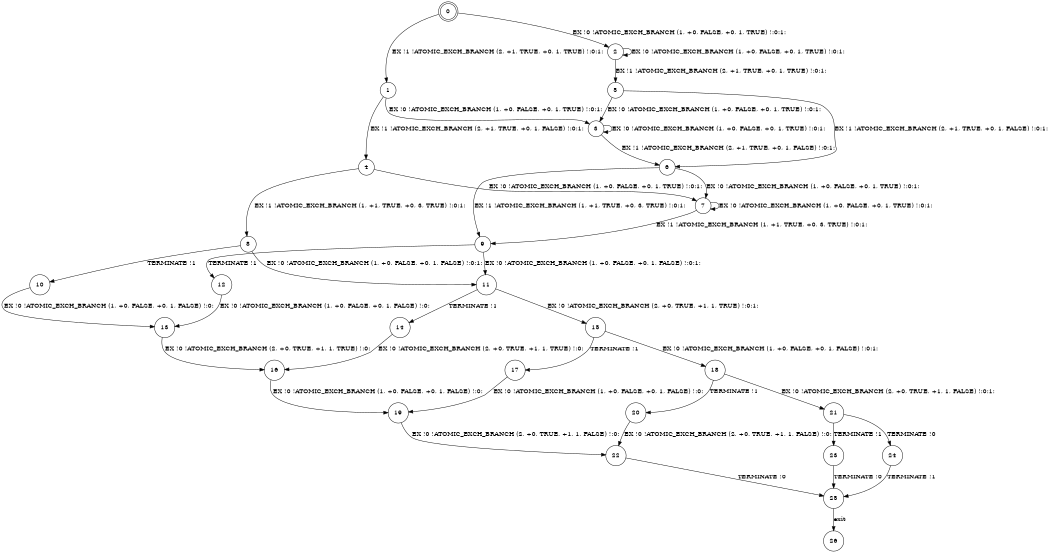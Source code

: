 digraph BCG {
size = "7, 10.5";
center = TRUE;
node [shape = circle];
0 [peripheries = 2];
0 -> 1 [label = "EX !1 !ATOMIC_EXCH_BRANCH (2, +1, TRUE, +0, 1, TRUE) !:0:1:"];
0 -> 2 [label = "EX !0 !ATOMIC_EXCH_BRANCH (1, +0, FALSE, +0, 1, TRUE) !:0:1:"];
1 -> 3 [label = "EX !0 !ATOMIC_EXCH_BRANCH (1, +0, FALSE, +0, 1, TRUE) !:0:1:"];
1 -> 4 [label = "EX !1 !ATOMIC_EXCH_BRANCH (2, +1, TRUE, +0, 1, FALSE) !:0:1:"];
2 -> 5 [label = "EX !1 !ATOMIC_EXCH_BRANCH (2, +1, TRUE, +0, 1, TRUE) !:0:1:"];
2 -> 2 [label = "EX !0 !ATOMIC_EXCH_BRANCH (1, +0, FALSE, +0, 1, TRUE) !:0:1:"];
3 -> 6 [label = "EX !1 !ATOMIC_EXCH_BRANCH (2, +1, TRUE, +0, 1, FALSE) !:0:1:"];
3 -> 3 [label = "EX !0 !ATOMIC_EXCH_BRANCH (1, +0, FALSE, +0, 1, TRUE) !:0:1:"];
4 -> 7 [label = "EX !0 !ATOMIC_EXCH_BRANCH (1, +0, FALSE, +0, 1, TRUE) !:0:1:"];
4 -> 8 [label = "EX !1 !ATOMIC_EXCH_BRANCH (1, +1, TRUE, +0, 3, TRUE) !:0:1:"];
5 -> 6 [label = "EX !1 !ATOMIC_EXCH_BRANCH (2, +1, TRUE, +0, 1, FALSE) !:0:1:"];
5 -> 3 [label = "EX !0 !ATOMIC_EXCH_BRANCH (1, +0, FALSE, +0, 1, TRUE) !:0:1:"];
6 -> 9 [label = "EX !1 !ATOMIC_EXCH_BRANCH (1, +1, TRUE, +0, 3, TRUE) !:0:1:"];
6 -> 7 [label = "EX !0 !ATOMIC_EXCH_BRANCH (1, +0, FALSE, +0, 1, TRUE) !:0:1:"];
7 -> 9 [label = "EX !1 !ATOMIC_EXCH_BRANCH (1, +1, TRUE, +0, 3, TRUE) !:0:1:"];
7 -> 7 [label = "EX !0 !ATOMIC_EXCH_BRANCH (1, +0, FALSE, +0, 1, TRUE) !:0:1:"];
8 -> 10 [label = "TERMINATE !1"];
8 -> 11 [label = "EX !0 !ATOMIC_EXCH_BRANCH (1, +0, FALSE, +0, 1, FALSE) !:0:1:"];
9 -> 12 [label = "TERMINATE !1"];
9 -> 11 [label = "EX !0 !ATOMIC_EXCH_BRANCH (1, +0, FALSE, +0, 1, FALSE) !:0:1:"];
10 -> 13 [label = "EX !0 !ATOMIC_EXCH_BRANCH (1, +0, FALSE, +0, 1, FALSE) !:0:"];
11 -> 14 [label = "TERMINATE !1"];
11 -> 15 [label = "EX !0 !ATOMIC_EXCH_BRANCH (2, +0, TRUE, +1, 1, TRUE) !:0:1:"];
12 -> 13 [label = "EX !0 !ATOMIC_EXCH_BRANCH (1, +0, FALSE, +0, 1, FALSE) !:0:"];
13 -> 16 [label = "EX !0 !ATOMIC_EXCH_BRANCH (2, +0, TRUE, +1, 1, TRUE) !:0:"];
14 -> 16 [label = "EX !0 !ATOMIC_EXCH_BRANCH (2, +0, TRUE, +1, 1, TRUE) !:0:"];
15 -> 17 [label = "TERMINATE !1"];
15 -> 18 [label = "EX !0 !ATOMIC_EXCH_BRANCH (1, +0, FALSE, +0, 1, FALSE) !:0:1:"];
16 -> 19 [label = "EX !0 !ATOMIC_EXCH_BRANCH (1, +0, FALSE, +0, 1, FALSE) !:0:"];
17 -> 19 [label = "EX !0 !ATOMIC_EXCH_BRANCH (1, +0, FALSE, +0, 1, FALSE) !:0:"];
18 -> 20 [label = "TERMINATE !1"];
18 -> 21 [label = "EX !0 !ATOMIC_EXCH_BRANCH (2, +0, TRUE, +1, 1, FALSE) !:0:1:"];
19 -> 22 [label = "EX !0 !ATOMIC_EXCH_BRANCH (2, +0, TRUE, +1, 1, FALSE) !:0:"];
20 -> 22 [label = "EX !0 !ATOMIC_EXCH_BRANCH (2, +0, TRUE, +1, 1, FALSE) !:0:"];
21 -> 23 [label = "TERMINATE !1"];
21 -> 24 [label = "TERMINATE !0"];
22 -> 25 [label = "TERMINATE !0"];
23 -> 25 [label = "TERMINATE !0"];
24 -> 25 [label = "TERMINATE !1"];
25 -> 26 [label = "exit"];
}
